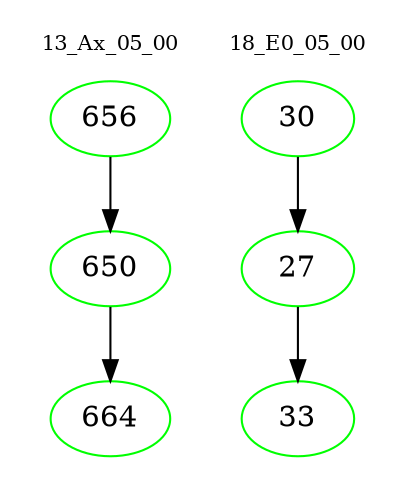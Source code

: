 digraph{
subgraph cluster_0 {
color = white
label = "13_Ax_05_00";
fontsize=10;
T0_656 [label="656", color="green"]
T0_656 -> T0_650 [color="black"]
T0_650 [label="650", color="green"]
T0_650 -> T0_664 [color="black"]
T0_664 [label="664", color="green"]
}
subgraph cluster_1 {
color = white
label = "18_E0_05_00";
fontsize=10;
T1_30 [label="30", color="green"]
T1_30 -> T1_27 [color="black"]
T1_27 [label="27", color="green"]
T1_27 -> T1_33 [color="black"]
T1_33 [label="33", color="green"]
}
}
